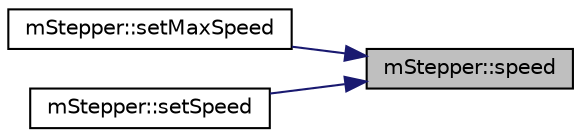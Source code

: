 digraph "mStepper::speed"
{
 // LATEX_PDF_SIZE
  edge [fontname="Helvetica",fontsize="10",labelfontname="Helvetica",labelfontsize="10"];
  node [fontname="Helvetica",fontsize="10",shape=record];
  rankdir="RL";
  Node1 [label="mStepper::speed",height=0.2,width=0.4,color="black", fillcolor="grey75", style="filled", fontcolor="black",tooltip=" "];
  Node1 -> Node2 [dir="back",color="midnightblue",fontsize="10",style="solid",fontname="Helvetica"];
  Node2 [label="mStepper::setMaxSpeed",height=0.2,width=0.4,color="black", fillcolor="white", style="filled",URL="$classm_stepper.html#acf7499036678947a65620d753195ba39",tooltip=" "];
  Node1 -> Node3 [dir="back",color="midnightblue",fontsize="10",style="solid",fontname="Helvetica"];
  Node3 [label="mStepper::setSpeed",height=0.2,width=0.4,color="black", fillcolor="white", style="filled",URL="$classm_stepper.html#aa8c13d4139a54adbf62b919c1e274a9b",tooltip=" "];
}
